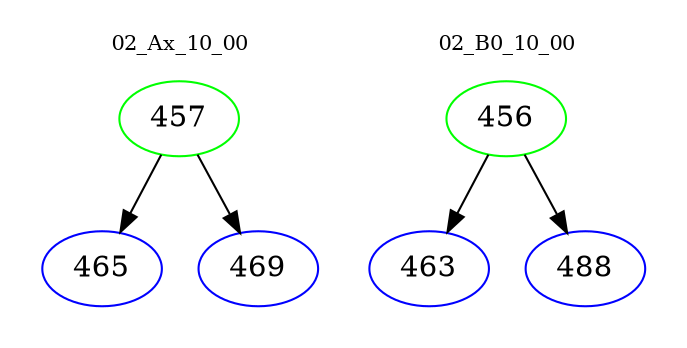 digraph{
subgraph cluster_0 {
color = white
label = "02_Ax_10_00";
fontsize=10;
T0_457 [label="457", color="green"]
T0_457 -> T0_465 [color="black"]
T0_465 [label="465", color="blue"]
T0_457 -> T0_469 [color="black"]
T0_469 [label="469", color="blue"]
}
subgraph cluster_1 {
color = white
label = "02_B0_10_00";
fontsize=10;
T1_456 [label="456", color="green"]
T1_456 -> T1_463 [color="black"]
T1_463 [label="463", color="blue"]
T1_456 -> T1_488 [color="black"]
T1_488 [label="488", color="blue"]
}
}
